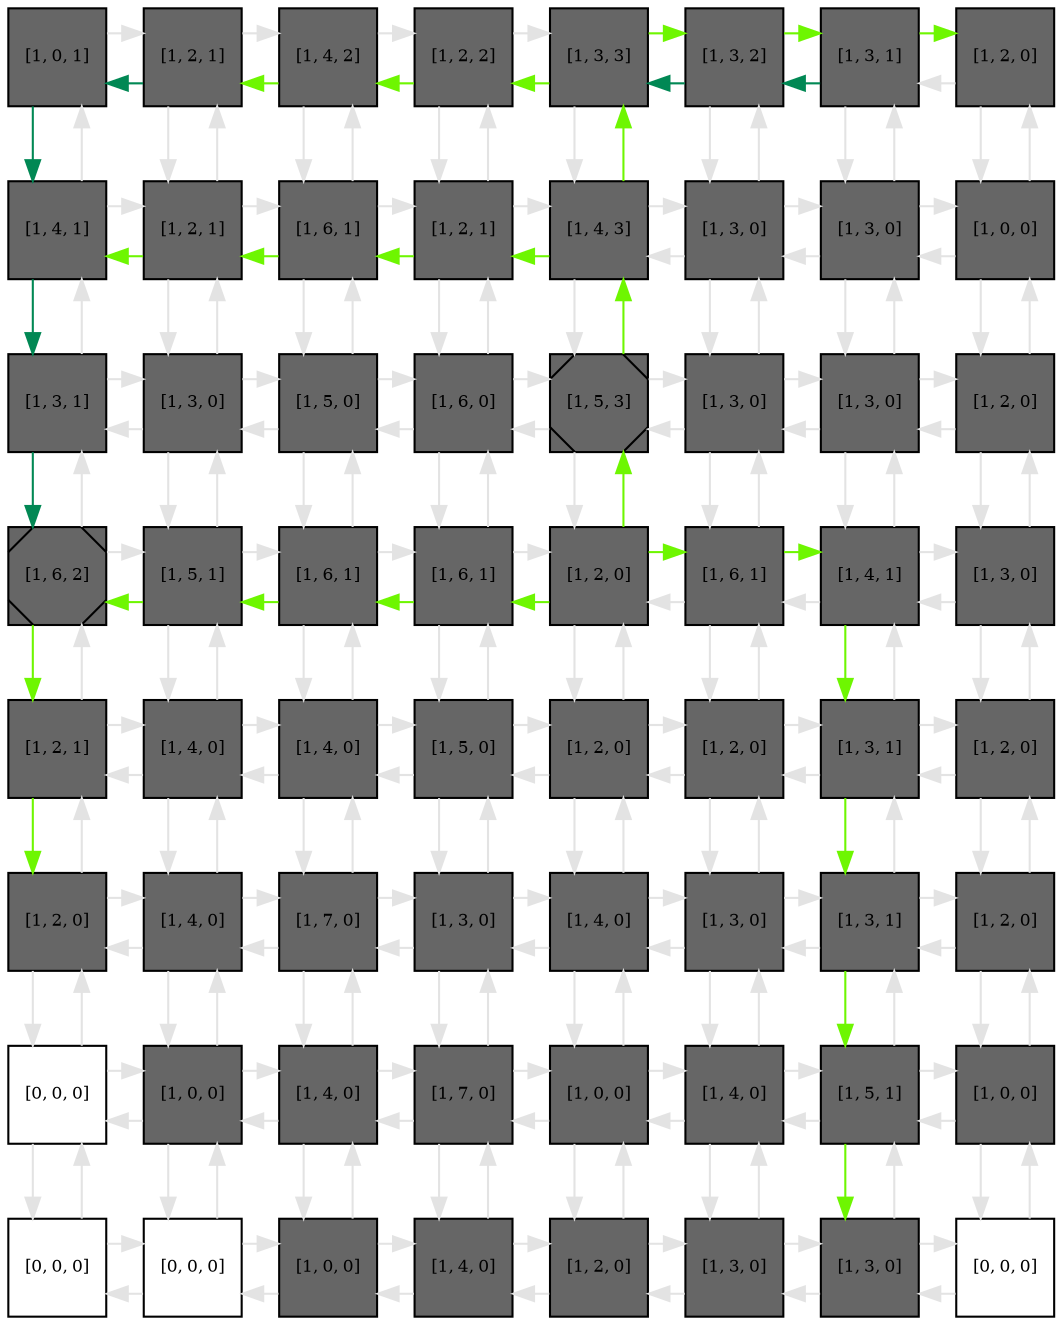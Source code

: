 digraph layout  {
rankdir=TB;
splines=ortho;
node [fixedsize=false, style=filled, width="0.6"];
edge [constraint=false];
0 [fillcolor="#666666", fontsize=8, label="[1, 0, 1]", shape=square, tooltip="name:  TAX ,\nin_degree: 2,\nout_degree: 2"];
1 [fillcolor="#666666", fontsize=8, label="[1, 2, 1]", shape=square, tooltip="name:  TNF ,\nin_degree: 3,\nout_degree: 3"];
2 [fillcolor="#666666", fontsize=8, label="[1, 4, 2]", shape=square, tooltip="name:  TPL2 ,\nin_degree: 3,\nout_degree: 3"];
3 [fillcolor="#666666", fontsize=8, label="[1, 2, 2]", shape=square, tooltip="name:  FasT ,\nin_degree: 3,\nout_degree: 3"];
4 [fillcolor="#666666", fontsize=8, label="[1, 3, 3]", shape=square, tooltip="name:  sFas ,\nin_degree: 3,\nout_degree: 3"];
5 [fillcolor="#666666", fontsize=8, label="[1, 3, 2]", shape=square, tooltip="name:  Ceramide ,\nin_degree: 3,\nout_degree: 3"];
6 [fillcolor="#666666", fontsize=8, label="[1, 3, 1]", shape=square, tooltip="name:  S1P ,\nin_degree: 3,\nout_degree: 3"];
7 [fillcolor="#666666", fontsize=8, label="[1, 2, 0]", shape=square, tooltip="name:  SPHK1 ,\nin_degree: 2,\nout_degree: 2"];
8 [fillcolor="#666666", fontsize=8, label="[1, 4, 1]", shape=square, tooltip="name:  TRADD ,\nin_degree: 3,\nout_degree: 3"];
9 [fillcolor="#666666", fontsize=8, label="[1, 2, 1]", shape=square, tooltip="name:  A20 ,\nin_degree: 4,\nout_degree: 4"];
10 [fillcolor="#666666", fontsize=8, label="[1, 6, 1]", shape=square, tooltip="name:  NFKB ,\nin_degree: 4,\nout_degree: 4"];
11 [fillcolor="#666666", fontsize=8, label="[1, 2, 1]", shape=square, tooltip="name:  RANTES ,\nin_degree: 4,\nout_degree: 4"];
12 [fillcolor="#666666", fontsize=8, label="[1, 4, 3]", shape=square, tooltip="name:  Fas ,\nin_degree: 4,\nout_degree: 4"];
13 [fillcolor="#666666", fontsize=8, label="[1, 3, 0]", shape=square, tooltip="name:  PI3K ,\nin_degree: 4,\nout_degree: 4"];
14 [fillcolor="#666666", fontsize=8, label="[1, 3, 0]", shape=square, tooltip="name:  PDGFR ,\nin_degree: 4,\nout_degree: 4"];
15 [fillcolor="#666666", fontsize=8, label="[1, 0, 0]", shape=square, tooltip="name:  PDGF ,\nin_degree: 3,\nout_degree: 3"];
16 [fillcolor="#666666", fontsize=8, label="[1, 3, 1]", shape=square, tooltip="name:  IAP ,\nin_degree: 3,\nout_degree: 3"];
17 [fillcolor="#666666", fontsize=8, label="[1, 3, 0]", shape=square, tooltip="name:  CREB ,\nin_degree: 4,\nout_degree: 4"];
18 [fillcolor="#666666", fontsize=8, label="[1, 5, 0]", shape=square, tooltip="name:  FLIP ,\nin_degree: 4,\nout_degree: 4"];
19 [fillcolor="#666666", fontsize=8, label="[1, 6, 0]", shape=square, tooltip="name:  DISC ,\nin_degree: 4,\nout_degree: 4"];
20 [fillcolor="#666666", fontsize=8, label="[1, 5, 3]", shape=Msquare, tooltip="name:  FasL ,\nin_degree: 4,\nout_degree: 4"];
21 [fillcolor="#666666", fontsize=8, label="[1, 3, 0]", shape=square, tooltip="name:  ERK ,\nin_degree: 4,\nout_degree: 4"];
22 [fillcolor="#666666", fontsize=8, label="[1, 3, 0]", shape=square, tooltip="name:  PLCG1 ,\nin_degree: 4,\nout_degree: 4"];
23 [fillcolor="#666666", fontsize=8, label="[1, 2, 0]", shape=square, tooltip="name:  MEK ,\nin_degree: 3,\nout_degree: 3"];
24 [fillcolor="#666666", fontsize=8, label="[1, 6, 2]", shape=Msquare, tooltip="name:  Caspase ,\nin_degree: 3,\nout_degree: 3"];
25 [fillcolor="#666666", fontsize=8, label="[1, 5, 1]", shape=square, tooltip="name:  BID ,\nin_degree: 4,\nout_degree: 4"];
26 [fillcolor="#666666", fontsize=8, label="[1, 6, 1]", shape=square, tooltip="name:  BclxL ,\nin_degree: 4,\nout_degree: 4"];
27 [fillcolor="#666666", fontsize=8, label="[1, 6, 1]", shape=square, tooltip="name:  MCL1 ,\nin_degree: 4,\nout_degree: 4"];
28 [fillcolor="#666666", fontsize=8, label="[1, 2, 0]", shape=square, tooltip="name:  Apoptosis ,\nin_degree: 4,\nout_degree: 4"];
29 [fillcolor="#666666", fontsize=8, label="[1, 6, 1]", shape=square, tooltip="name:  GAP ,\nin_degree: 4,\nout_degree: 4"];
30 [fillcolor="#666666", fontsize=8, label="[1, 4, 1]", shape=square, tooltip="name:  RAS ,\nin_degree: 4,\nout_degree: 4"];
31 [fillcolor="#666666", fontsize=8, label="[1, 3, 0]", shape=square, tooltip="name:  Proliferation ,\nin_degree: 3,\nout_degree: 3"];
32 [fillcolor="#666666", fontsize=8, label="[1, 2, 1]", shape=square, tooltip="name:  GPCR ,\nin_degree: 3,\nout_degree: 3"];
33 [fillcolor="#666666", fontsize=8, label="[1, 4, 0]", shape=square, tooltip="name:  GZMB ,\nin_degree: 4,\nout_degree: 4"];
34 [fillcolor="#666666", fontsize=8, label="[1, 4, 0]", shape=square, tooltip="name:  IL2RAT ,\nin_degree: 4,\nout_degree: 4"];
35 [fillcolor="#666666", fontsize=8, label="[1, 5, 0]", shape=square, tooltip="name:  IL2 ,\nin_degree: 4,\nout_degree: 4"];
36 [fillcolor="#666666", fontsize=8, label="[1, 2, 0]", shape=square, tooltip="name:  STAT3 ,\nin_degree: 4,\nout_degree: 4"];
37 [fillcolor="#666666", fontsize=8, label="[1, 2, 0]", shape=square, tooltip="name:  NFAT ,\nin_degree: 4,\nout_degree: 4"];
38 [fillcolor="#666666", fontsize=8, label="[1, 3, 1]", shape=square, tooltip="name:  GRB2 ,\nin_degree: 4,\nout_degree: 4"];
39 [fillcolor="#666666", fontsize=8, label="[1, 2, 0]", shape=square, tooltip="name:  P27 ,\nin_degree: 3,\nout_degree: 3"];
40 [fillcolor="#666666", fontsize=8, label="[1, 2, 0]", shape=square, tooltip="name:  SMAD ,\nin_degree: 3,\nout_degree: 3"];
41 [fillcolor="#666666", fontsize=8, label="[1, 4, 0]", shape=square, tooltip="name:  P2 ,\nin_degree: 4,\nout_degree: 4"];
42 [fillcolor="#666666", fontsize=8, label="[1, 7, 0]", shape=square, tooltip="name:  IFNG ,\nin_degree: 4,\nout_degree: 4"];
43 [fillcolor="#666666", fontsize=8, label="[1, 3, 0]", shape=square, tooltip="name:  TBET ,\nin_degree: 4,\nout_degree: 4"];
44 [fillcolor="#666666", fontsize=8, label="[1, 4, 0]", shape=square, tooltip="name:  IFNGT ,\nin_degree: 4,\nout_degree: 4"];
45 [fillcolor="#666666", fontsize=8, label="[1, 3, 0]", shape=square, tooltip="name:  IL2RBT ,\nin_degree: 4,\nout_degree: 4"];
46 [fillcolor="#666666", fontsize=8, label="[1, 3, 1]", shape=square, tooltip="name:  ZAP70 ,\nin_degree: 4,\nout_degree: 4"];
47 [fillcolor="#666666", fontsize=8, label="[1, 2, 0]", shape=square, tooltip="name:  Cytoskeleton_signaling ,\nin_degree: 3,\nout_degree: 3"];
48 [fillcolor="#FFFFFF", fontsize=8, label="[0, 0, 0]", shape=square, tooltip="name: None,\nin_degree: 3,\nout_degree: 3"];
49 [fillcolor="#666666", fontsize=8, label="[1, 0, 0]", shape=square, tooltip="name:  Stimuli2 ,\nin_degree: 4,\nout_degree: 4"];
50 [fillcolor="#666666", fontsize=8, label="[1, 4, 0]", shape=square, tooltip="name:  IL2RA ,\nin_degree: 4,\nout_degree: 4"];
51 [fillcolor="#666666", fontsize=8, label="[1, 7, 0]", shape=square, tooltip="name:  JAK ,\nin_degree: 4,\nout_degree: 4"];
52 [fillcolor="#666666", fontsize=8, label="[1, 0, 0]", shape=square, tooltip="name:  IL15 ,\nin_degree: 4,\nout_degree: 4"];
53 [fillcolor="#666666", fontsize=8, label="[1, 4, 0]", shape=square, tooltip="name:  IL2RB ,\nin_degree: 4,\nout_degree: 4"];
54 [fillcolor="#666666", fontsize=8, label="[1, 5, 1]", shape=square, tooltip="name:  LCK ,\nin_degree: 4,\nout_degree: 4"];
55 [fillcolor="#666666", fontsize=8, label="[1, 0, 0]", shape=square, tooltip="name:  CD45 ,\nin_degree: 3,\nout_degree: 3"];
56 [fillcolor="#FFFFFF", fontsize=8, label="[0, 0, 0]", shape=square, tooltip="name: None,\nin_degree: 2,\nout_degree: 2"];
57 [fillcolor="#FFFFFF", fontsize=8, label="[0, 0, 0]", shape=square, tooltip="name: None,\nin_degree: 3,\nout_degree: 3"];
58 [fillcolor="#666666", fontsize=8, label="[1, 0, 0]", shape=square, tooltip="name:  Stimuli ,\nin_degree: 3,\nout_degree: 3"];
59 [fillcolor="#666666", fontsize=8, label="[1, 4, 0]", shape=square, tooltip="name:  SOCS ,\nin_degree: 3,\nout_degree: 3"];
60 [fillcolor="#666666", fontsize=8, label="[1, 2, 0]", shape=square, tooltip="name:  CTLA4 ,\nin_degree: 3,\nout_degree: 3"];
61 [fillcolor="#666666", fontsize=8, label="[1, 3, 0]", shape=square, tooltip="name:  TCR ,\nin_degree: 3,\nout_degree: 3"];
62 [fillcolor="#666666", fontsize=8, label="[1, 3, 0]", shape=square, tooltip="name:  FYN ,\nin_degree: 3,\nout_degree: 3"];
63 [fillcolor="#FFFFFF", fontsize=8, label="[0, 0, 0]", shape=square, tooltip="name: None,\nin_degree: 2,\nout_degree: 2"];
0 -> 1  [color=grey89, style="penwidth(0.1)", tooltip=" ", weight=1];
0 -> 8  [color="#018854", style="penwidth(0.1)", tooltip="6( S1P ) to 32( GPCR )", weight=1];
1 -> 0  [color="#018854", style="penwidth(0.1)", tooltip="6( S1P ) to 32( GPCR )", weight=1];
1 -> 2  [color=grey89, style="penwidth(0.1)", tooltip=" ", weight=1];
1 -> 9  [color=grey89, style="penwidth(0.1)", tooltip=" ", weight=1];
2 -> 1  [color="#6EF601", style="penwidth(0.1)", tooltip="28( Apoptosis ) to 1( TNF )", weight=1];
2 -> 3  [color=grey89, style="penwidth(0.1)", tooltip=" ", weight=1];
2 -> 10  [color=grey89, style="penwidth(0.1)", tooltip=" ", weight=1];
3 -> 2  [color="#6EF601", style="penwidth(0.1)", tooltip="28( Apoptosis ) to 1( TNF )", weight=1];
3 -> 4  [color=grey89, style="penwidth(0.1)", tooltip=" ", weight=1];
3 -> 11  [color=grey89, style="penwidth(0.1)", tooltip=" ", weight=1];
4 -> 3  [color="#6EF601", style="penwidth(0.1)", tooltip="28( Apoptosis ) to 1( TNF )", weight=1];
4 -> 5  [color="#6EF601", style="penwidth(0.1)", tooltip="28( Apoptosis ) to 7( SPHK1 )", weight=1];
4 -> 12  [color=grey89, style="penwidth(0.1)", tooltip=" ", weight=1];
5 -> 4  [color="#018854", style="penwidth(0.1)", tooltip="6( S1P ) to 32( GPCR )", weight=1];
5 -> 6  [color="#6EF601", style="penwidth(0.1)", tooltip="28( Apoptosis ) to 7( SPHK1 )", weight=1];
5 -> 13  [color=grey89, style="penwidth(0.1)", tooltip=" ", weight=1];
6 -> 5  [color="#018854", style="penwidth(0.1)", tooltip="6( S1P ) to 32( GPCR )", weight=1];
6 -> 7  [color="#6EF601", style="penwidth(0.1)", tooltip="28( Apoptosis ) to 7( SPHK1 )", weight=1];
6 -> 14  [color=grey89, style="penwidth(0.1)", tooltip=" ", weight=1];
7 -> 6  [color=grey89, style="penwidth(0.1)", tooltip=" ", weight=1];
7 -> 15  [color=grey89, style="penwidth(0.1)", tooltip=" ", weight=1];
8 -> 0  [color=grey89, style="penwidth(0.1)", tooltip=" ", weight=1];
8 -> 9  [color=grey89, style="penwidth(0.1)", tooltip=" ", weight=1];
8 -> 16  [color="#018854", style="penwidth(0.1)", tooltip="6( S1P ) to 32( GPCR )", weight=1];
9 -> 1  [color=grey89, style="penwidth(0.1)", tooltip=" ", weight=1];
9 -> 8  [color="#6EF601", style="penwidth(0.1)", tooltip="28( Apoptosis ) to 8( TRADD )", weight=1];
9 -> 10  [color=grey89, style="penwidth(0.1)", tooltip=" ", weight=1];
9 -> 17  [color=grey89, style="penwidth(0.1)", tooltip=" ", weight=1];
10 -> 2  [color=grey89, style="penwidth(0.1)", tooltip=" ", weight=1];
10 -> 9  [color="#6EF601", style="penwidth(0.1)", tooltip="28( Apoptosis ) to 8( TRADD )", weight=1];
10 -> 11  [color=grey89, style="penwidth(0.1)", tooltip=" ", weight=1];
10 -> 18  [color=grey89, style="penwidth(0.1)", tooltip=" ", weight=1];
11 -> 3  [color=grey89, style="penwidth(0.1)", tooltip=" ", weight=1];
11 -> 10  [color="#6EF601", style="penwidth(0.1)", tooltip="28( Apoptosis ) to 8( TRADD )", weight=1];
11 -> 12  [color=grey89, style="penwidth(0.1)", tooltip=" ", weight=1];
11 -> 19  [color=grey89, style="penwidth(0.1)", tooltip=" ", weight=1];
12 -> 4  [color="#6EF601", style="penwidth(0.1)", tooltip="28( Apoptosis ) to 1( TNF )", weight=1];
12 -> 11  [color="#6EF601", style="penwidth(0.1)", tooltip="28( Apoptosis ) to 8( TRADD )", weight=1];
12 -> 13  [color=grey89, style="penwidth(0.1)", tooltip=" ", weight=1];
12 -> 20  [color=grey89, style="penwidth(0.1)", tooltip=" ", weight=1];
13 -> 5  [color=grey89, style="penwidth(0.1)", tooltip=" ", weight=1];
13 -> 12  [color=grey89, style="penwidth(0.1)", tooltip=" ", weight=1];
13 -> 14  [color=grey89, style="penwidth(0.1)", tooltip=" ", weight=1];
13 -> 21  [color=grey89, style="penwidth(0.1)", tooltip=" ", weight=1];
14 -> 6  [color=grey89, style="penwidth(0.1)", tooltip=" ", weight=1];
14 -> 13  [color=grey89, style="penwidth(0.1)", tooltip=" ", weight=1];
14 -> 15  [color=grey89, style="penwidth(0.1)", tooltip=" ", weight=1];
14 -> 22  [color=grey89, style="penwidth(0.1)", tooltip=" ", weight=1];
15 -> 7  [color=grey89, style="penwidth(0.1)", tooltip=" ", weight=1];
15 -> 14  [color=grey89, style="penwidth(0.1)", tooltip=" ", weight=1];
15 -> 23  [color=grey89, style="penwidth(0.1)", tooltip=" ", weight=1];
16 -> 8  [color=grey89, style="penwidth(0.1)", tooltip=" ", weight=1];
16 -> 17  [color=grey89, style="penwidth(0.1)", tooltip=" ", weight=1];
16 -> 24  [color="#018854", style="penwidth(0.1)", tooltip="6( S1P ) to 32( GPCR )", weight=1];
17 -> 9  [color=grey89, style="penwidth(0.1)", tooltip=" ", weight=1];
17 -> 16  [color=grey89, style="penwidth(0.1)", tooltip=" ", weight=1];
17 -> 18  [color=grey89, style="penwidth(0.1)", tooltip=" ", weight=1];
17 -> 25  [color=grey89, style="penwidth(0.1)", tooltip=" ", weight=1];
18 -> 10  [color=grey89, style="penwidth(0.1)", tooltip=" ", weight=1];
18 -> 17  [color=grey89, style="penwidth(0.1)", tooltip=" ", weight=1];
18 -> 19  [color=grey89, style="penwidth(0.1)", tooltip=" ", weight=1];
18 -> 26  [color=grey89, style="penwidth(0.1)", tooltip=" ", weight=1];
19 -> 11  [color=grey89, style="penwidth(0.1)", tooltip=" ", weight=1];
19 -> 18  [color=grey89, style="penwidth(0.1)", tooltip=" ", weight=1];
19 -> 20  [color=grey89, style="penwidth(0.1)", tooltip=" ", weight=1];
19 -> 27  [color=grey89, style="penwidth(0.1)", tooltip=" ", weight=1];
20 -> 12  [color="#6EF601", style="penwidth(0.1)", tooltip="28( Apoptosis ) to 1( TNF )", weight=1];
20 -> 19  [color=grey89, style="penwidth(0.1)", tooltip=" ", weight=1];
20 -> 21  [color=grey89, style="penwidth(0.1)", tooltip=" ", weight=1];
20 -> 28  [color=grey89, style="penwidth(0.1)", tooltip=" ", weight=1];
21 -> 13  [color=grey89, style="penwidth(0.1)", tooltip=" ", weight=1];
21 -> 20  [color=grey89, style="penwidth(0.1)", tooltip=" ", weight=1];
21 -> 22  [color=grey89, style="penwidth(0.1)", tooltip=" ", weight=1];
21 -> 29  [color=grey89, style="penwidth(0.1)", tooltip=" ", weight=1];
22 -> 14  [color=grey89, style="penwidth(0.1)", tooltip=" ", weight=1];
22 -> 21  [color=grey89, style="penwidth(0.1)", tooltip=" ", weight=1];
22 -> 23  [color=grey89, style="penwidth(0.1)", tooltip=" ", weight=1];
22 -> 30  [color=grey89, style="penwidth(0.1)", tooltip=" ", weight=1];
23 -> 15  [color=grey89, style="penwidth(0.1)", tooltip=" ", weight=1];
23 -> 22  [color=grey89, style="penwidth(0.1)", tooltip=" ", weight=1];
23 -> 31  [color=grey89, style="penwidth(0.1)", tooltip=" ", weight=1];
24 -> 16  [color=grey89, style="penwidth(0.1)", tooltip=" ", weight=1];
24 -> 25  [color=grey89, style="penwidth(0.1)", tooltip=" ", weight=1];
24 -> 32  [color="#6EF601", style="penwidth(0.1)", tooltip="28( Apoptosis ) to 40( SMAD )", weight=1];
25 -> 17  [color=grey89, style="penwidth(0.1)", tooltip=" ", weight=1];
25 -> 24  [color="#6EF601", style="penwidth(0.1)", tooltip="28( Apoptosis ) to 40( SMAD )", weight=1];
25 -> 26  [color=grey89, style="penwidth(0.1)", tooltip=" ", weight=1];
25 -> 33  [color=grey89, style="penwidth(0.1)", tooltip=" ", weight=1];
26 -> 18  [color=grey89, style="penwidth(0.1)", tooltip=" ", weight=1];
26 -> 25  [color="#6EF601", style="penwidth(0.1)", tooltip="28( Apoptosis ) to 40( SMAD )", weight=1];
26 -> 27  [color=grey89, style="penwidth(0.1)", tooltip=" ", weight=1];
26 -> 34  [color=grey89, style="penwidth(0.1)", tooltip=" ", weight=1];
27 -> 19  [color=grey89, style="penwidth(0.1)", tooltip=" ", weight=1];
27 -> 26  [color="#6EF601", style="penwidth(0.1)", tooltip="28( Apoptosis ) to 40( SMAD )", weight=1];
27 -> 28  [color=grey89, style="penwidth(0.1)", tooltip=" ", weight=1];
27 -> 35  [color=grey89, style="penwidth(0.1)", tooltip=" ", weight=1];
28 -> 20  [color="#6EF601", style="penwidth(0.1)", tooltip="28( Apoptosis ) to 1( TNF )", weight=1];
28 -> 27  [color="#6EF601", style="penwidth(0.1)", tooltip="28( Apoptosis ) to 40( SMAD )", weight=1];
28 -> 29  [color="#6EF601", style="penwidth(0.1)", tooltip="28( Apoptosis ) to 62( FYN )", weight=1];
28 -> 36  [color=grey89, style="penwidth(0.1)", tooltip=" ", weight=1];
29 -> 21  [color=grey89, style="penwidth(0.1)", tooltip=" ", weight=1];
29 -> 28  [color=grey89, style="penwidth(0.1)", tooltip=" ", weight=1];
29 -> 30  [color="#6EF601", style="penwidth(0.1)", tooltip="28( Apoptosis ) to 62( FYN )", weight=1];
29 -> 37  [color=grey89, style="penwidth(0.1)", tooltip=" ", weight=1];
30 -> 22  [color=grey89, style="penwidth(0.1)", tooltip=" ", weight=1];
30 -> 29  [color=grey89, style="penwidth(0.1)", tooltip=" ", weight=1];
30 -> 31  [color=grey89, style="penwidth(0.1)", tooltip=" ", weight=1];
30 -> 38  [color="#6EF601", style="penwidth(0.1)", tooltip="28( Apoptosis ) to 62( FYN )", weight=1];
31 -> 23  [color=grey89, style="penwidth(0.1)", tooltip=" ", weight=1];
31 -> 30  [color=grey89, style="penwidth(0.1)", tooltip=" ", weight=1];
31 -> 39  [color=grey89, style="penwidth(0.1)", tooltip=" ", weight=1];
32 -> 24  [color=grey89, style="penwidth(0.1)", tooltip=" ", weight=1];
32 -> 33  [color=grey89, style="penwidth(0.1)", tooltip=" ", weight=1];
32 -> 40  [color="#6EF601", style="penwidth(0.1)", tooltip="28( Apoptosis ) to 40( SMAD )", weight=1];
33 -> 25  [color=grey89, style="penwidth(0.1)", tooltip=" ", weight=1];
33 -> 32  [color=grey89, style="penwidth(0.1)", tooltip=" ", weight=1];
33 -> 34  [color=grey89, style="penwidth(0.1)", tooltip=" ", weight=1];
33 -> 41  [color=grey89, style="penwidth(0.1)", tooltip=" ", weight=1];
34 -> 26  [color=grey89, style="penwidth(0.1)", tooltip=" ", weight=1];
34 -> 33  [color=grey89, style="penwidth(0.1)", tooltip=" ", weight=1];
34 -> 35  [color=grey89, style="penwidth(0.1)", tooltip=" ", weight=1];
34 -> 42  [color=grey89, style="penwidth(0.1)", tooltip=" ", weight=1];
35 -> 27  [color=grey89, style="penwidth(0.1)", tooltip=" ", weight=1];
35 -> 34  [color=grey89, style="penwidth(0.1)", tooltip=" ", weight=1];
35 -> 36  [color=grey89, style="penwidth(0.1)", tooltip=" ", weight=1];
35 -> 43  [color=grey89, style="penwidth(0.1)", tooltip=" ", weight=1];
36 -> 28  [color=grey89, style="penwidth(0.1)", tooltip=" ", weight=1];
36 -> 35  [color=grey89, style="penwidth(0.1)", tooltip=" ", weight=1];
36 -> 37  [color=grey89, style="penwidth(0.1)", tooltip=" ", weight=1];
36 -> 44  [color=grey89, style="penwidth(0.1)", tooltip=" ", weight=1];
37 -> 29  [color=grey89, style="penwidth(0.1)", tooltip=" ", weight=1];
37 -> 36  [color=grey89, style="penwidth(0.1)", tooltip=" ", weight=1];
37 -> 38  [color=grey89, style="penwidth(0.1)", tooltip=" ", weight=1];
37 -> 45  [color=grey89, style="penwidth(0.1)", tooltip=" ", weight=1];
38 -> 30  [color=grey89, style="penwidth(0.1)", tooltip=" ", weight=1];
38 -> 37  [color=grey89, style="penwidth(0.1)", tooltip=" ", weight=1];
38 -> 39  [color=grey89, style="penwidth(0.1)", tooltip=" ", weight=1];
38 -> 46  [color="#6EF601", style="penwidth(0.1)", tooltip="28( Apoptosis ) to 62( FYN )", weight=1];
39 -> 31  [color=grey89, style="penwidth(0.1)", tooltip=" ", weight=1];
39 -> 38  [color=grey89, style="penwidth(0.1)", tooltip=" ", weight=1];
39 -> 47  [color=grey89, style="penwidth(0.1)", tooltip=" ", weight=1];
40 -> 32  [color=grey89, style="penwidth(0.1)", tooltip=" ", weight=1];
40 -> 41  [color=grey89, style="penwidth(0.1)", tooltip=" ", weight=1];
40 -> 48  [color=grey89, style="penwidth(0.1)", tooltip=" ", weight=1];
41 -> 33  [color=grey89, style="penwidth(0.1)", tooltip=" ", weight=1];
41 -> 40  [color=grey89, style="penwidth(0.1)", tooltip=" ", weight=1];
41 -> 42  [color=grey89, style="penwidth(0.1)", tooltip=" ", weight=1];
41 -> 49  [color=grey89, style="penwidth(0.1)", tooltip=" ", weight=1];
42 -> 34  [color=grey89, style="penwidth(0.1)", tooltip=" ", weight=1];
42 -> 41  [color=grey89, style="penwidth(0.1)", tooltip=" ", weight=1];
42 -> 43  [color=grey89, style="penwidth(0.1)", tooltip=" ", weight=1];
42 -> 50  [color=grey89, style="penwidth(0.1)", tooltip=" ", weight=1];
43 -> 35  [color=grey89, style="penwidth(0.1)", tooltip=" ", weight=1];
43 -> 42  [color=grey89, style="penwidth(0.1)", tooltip=" ", weight=1];
43 -> 44  [color=grey89, style="penwidth(0.1)", tooltip=" ", weight=1];
43 -> 51  [color=grey89, style="penwidth(0.1)", tooltip=" ", weight=1];
44 -> 36  [color=grey89, style="penwidth(0.1)", tooltip=" ", weight=1];
44 -> 43  [color=grey89, style="penwidth(0.1)", tooltip=" ", weight=1];
44 -> 45  [color=grey89, style="penwidth(0.1)", tooltip=" ", weight=1];
44 -> 52  [color=grey89, style="penwidth(0.1)", tooltip=" ", weight=1];
45 -> 37  [color=grey89, style="penwidth(0.1)", tooltip=" ", weight=1];
45 -> 44  [color=grey89, style="penwidth(0.1)", tooltip=" ", weight=1];
45 -> 46  [color=grey89, style="penwidth(0.1)", tooltip=" ", weight=1];
45 -> 53  [color=grey89, style="penwidth(0.1)", tooltip=" ", weight=1];
46 -> 38  [color=grey89, style="penwidth(0.1)", tooltip=" ", weight=1];
46 -> 45  [color=grey89, style="penwidth(0.1)", tooltip=" ", weight=1];
46 -> 47  [color=grey89, style="penwidth(0.1)", tooltip=" ", weight=1];
46 -> 54  [color="#6EF601", style="penwidth(0.1)", tooltip="28( Apoptosis ) to 62( FYN )", weight=1];
47 -> 39  [color=grey89, style="penwidth(0.1)", tooltip=" ", weight=1];
47 -> 46  [color=grey89, style="penwidth(0.1)", tooltip=" ", weight=1];
47 -> 55  [color=grey89, style="penwidth(0.1)", tooltip=" ", weight=1];
48 -> 40  [color=grey89, style="penwidth(0.1)", tooltip=" ", weight=1];
48 -> 49  [color=grey89, style="penwidth(0.1)", tooltip=" ", weight=1];
48 -> 56  [color=grey89, style="penwidth(0.1)", tooltip=" ", weight=1];
49 -> 41  [color=grey89, style="penwidth(0.1)", tooltip=" ", weight=1];
49 -> 48  [color=grey89, style="penwidth(0.1)", tooltip=" ", weight=1];
49 -> 50  [color=grey89, style="penwidth(0.1)", tooltip=" ", weight=1];
49 -> 57  [color=grey89, style="penwidth(0.1)", tooltip=" ", weight=1];
50 -> 42  [color=grey89, style="penwidth(0.1)", tooltip=" ", weight=1];
50 -> 49  [color=grey89, style="penwidth(0.1)", tooltip=" ", weight=1];
50 -> 51  [color=grey89, style="penwidth(0.1)", tooltip=" ", weight=1];
50 -> 58  [color=grey89, style="penwidth(0.1)", tooltip=" ", weight=1];
51 -> 43  [color=grey89, style="penwidth(0.1)", tooltip=" ", weight=1];
51 -> 50  [color=grey89, style="penwidth(0.1)", tooltip=" ", weight=1];
51 -> 52  [color=grey89, style="penwidth(0.1)", tooltip=" ", weight=1];
51 -> 59  [color=grey89, style="penwidth(0.1)", tooltip=" ", weight=1];
52 -> 44  [color=grey89, style="penwidth(0.1)", tooltip=" ", weight=1];
52 -> 51  [color=grey89, style="penwidth(0.1)", tooltip=" ", weight=1];
52 -> 53  [color=grey89, style="penwidth(0.1)", tooltip=" ", weight=1];
52 -> 60  [color=grey89, style="penwidth(0.1)", tooltip=" ", weight=1];
53 -> 45  [color=grey89, style="penwidth(0.1)", tooltip=" ", weight=1];
53 -> 52  [color=grey89, style="penwidth(0.1)", tooltip=" ", weight=1];
53 -> 54  [color=grey89, style="penwidth(0.1)", tooltip=" ", weight=1];
53 -> 61  [color=grey89, style="penwidth(0.1)", tooltip=" ", weight=1];
54 -> 46  [color=grey89, style="penwidth(0.1)", tooltip=" ", weight=1];
54 -> 53  [color=grey89, style="penwidth(0.1)", tooltip=" ", weight=1];
54 -> 55  [color=grey89, style="penwidth(0.1)", tooltip=" ", weight=1];
54 -> 62  [color="#6EF601", style="penwidth(0.1)", tooltip="28( Apoptosis ) to 62( FYN )", weight=1];
55 -> 47  [color=grey89, style="penwidth(0.1)", tooltip=" ", weight=1];
55 -> 54  [color=grey89, style="penwidth(0.1)", tooltip=" ", weight=1];
55 -> 63  [color=grey89, style="penwidth(0.1)", tooltip=" ", weight=1];
56 -> 48  [color=grey89, style="penwidth(0.1)", tooltip=" ", weight=1];
56 -> 57  [color=grey89, style="penwidth(0.1)", tooltip=" ", weight=1];
57 -> 49  [color=grey89, style="penwidth(0.1)", tooltip=" ", weight=1];
57 -> 56  [color=grey89, style="penwidth(0.1)", tooltip=" ", weight=1];
57 -> 58  [color=grey89, style="penwidth(0.1)", tooltip=" ", weight=1];
58 -> 50  [color=grey89, style="penwidth(0.1)", tooltip=" ", weight=1];
58 -> 57  [color=grey89, style="penwidth(0.1)", tooltip=" ", weight=1];
58 -> 59  [color=grey89, style="penwidth(0.1)", tooltip=" ", weight=1];
59 -> 51  [color=grey89, style="penwidth(0.1)", tooltip=" ", weight=1];
59 -> 58  [color=grey89, style="penwidth(0.1)", tooltip=" ", weight=1];
59 -> 60  [color=grey89, style="penwidth(0.1)", tooltip=" ", weight=1];
60 -> 52  [color=grey89, style="penwidth(0.1)", tooltip=" ", weight=1];
60 -> 59  [color=grey89, style="penwidth(0.1)", tooltip=" ", weight=1];
60 -> 61  [color=grey89, style="penwidth(0.1)", tooltip=" ", weight=1];
61 -> 53  [color=grey89, style="penwidth(0.1)", tooltip=" ", weight=1];
61 -> 60  [color=grey89, style="penwidth(0.1)", tooltip=" ", weight=1];
61 -> 62  [color=grey89, style="penwidth(0.1)", tooltip=" ", weight=1];
62 -> 54  [color=grey89, style="penwidth(0.1)", tooltip=" ", weight=1];
62 -> 61  [color=grey89, style="penwidth(0.1)", tooltip=" ", weight=1];
62 -> 63  [color=grey89, style="penwidth(0.1)", tooltip=" ", weight=1];
63 -> 55  [color=grey89, style="penwidth(0.1)", tooltip=" ", weight=1];
63 -> 62  [color=grey89, style="penwidth(0.1)", tooltip=" ", weight=1];
edge [constraint=true, style=invis];

0 -> 8 -> 16 -> 24 -> 32 -> 40 -> 48 -> 56;
1 -> 9 -> 17 -> 25 -> 33 -> 41 -> 49 -> 57;
2 -> 10 -> 18 -> 26 -> 34 -> 42 -> 50 -> 58;
3 -> 11 -> 19 -> 27 -> 35 -> 43 -> 51 -> 59;
4 -> 12 -> 20 -> 28 -> 36 -> 44 -> 52 -> 60;
5 -> 13 -> 21 -> 29 -> 37 -> 45 -> 53 -> 61;
6 -> 14 -> 22 -> 30 -> 38 -> 46 -> 54 -> 62;
7 -> 15 -> 23 -> 31 -> 39 -> 47 -> 55 -> 63;
rank = same {0 -> 1 -> 2 -> 3 -> 4 -> 5 -> 6 -> 7};
rank = same {8 -> 9 -> 10 -> 11 -> 12 -> 13 -> 14 -> 15};
rank = same {16 -> 17 -> 18 -> 19 -> 20 -> 21 -> 22 -> 23};
rank = same {24 -> 25 -> 26 -> 27 -> 28 -> 29 -> 30 -> 31};
rank = same {32 -> 33 -> 34 -> 35 -> 36 -> 37 -> 38 -> 39};
rank = same {40 -> 41 -> 42 -> 43 -> 44 -> 45 -> 46 -> 47};
rank = same {48 -> 49 -> 50 -> 51 -> 52 -> 53 -> 54 -> 55};
rank = same {56 -> 57 -> 58 -> 59 -> 60 -> 61 -> 62 -> 63};
}